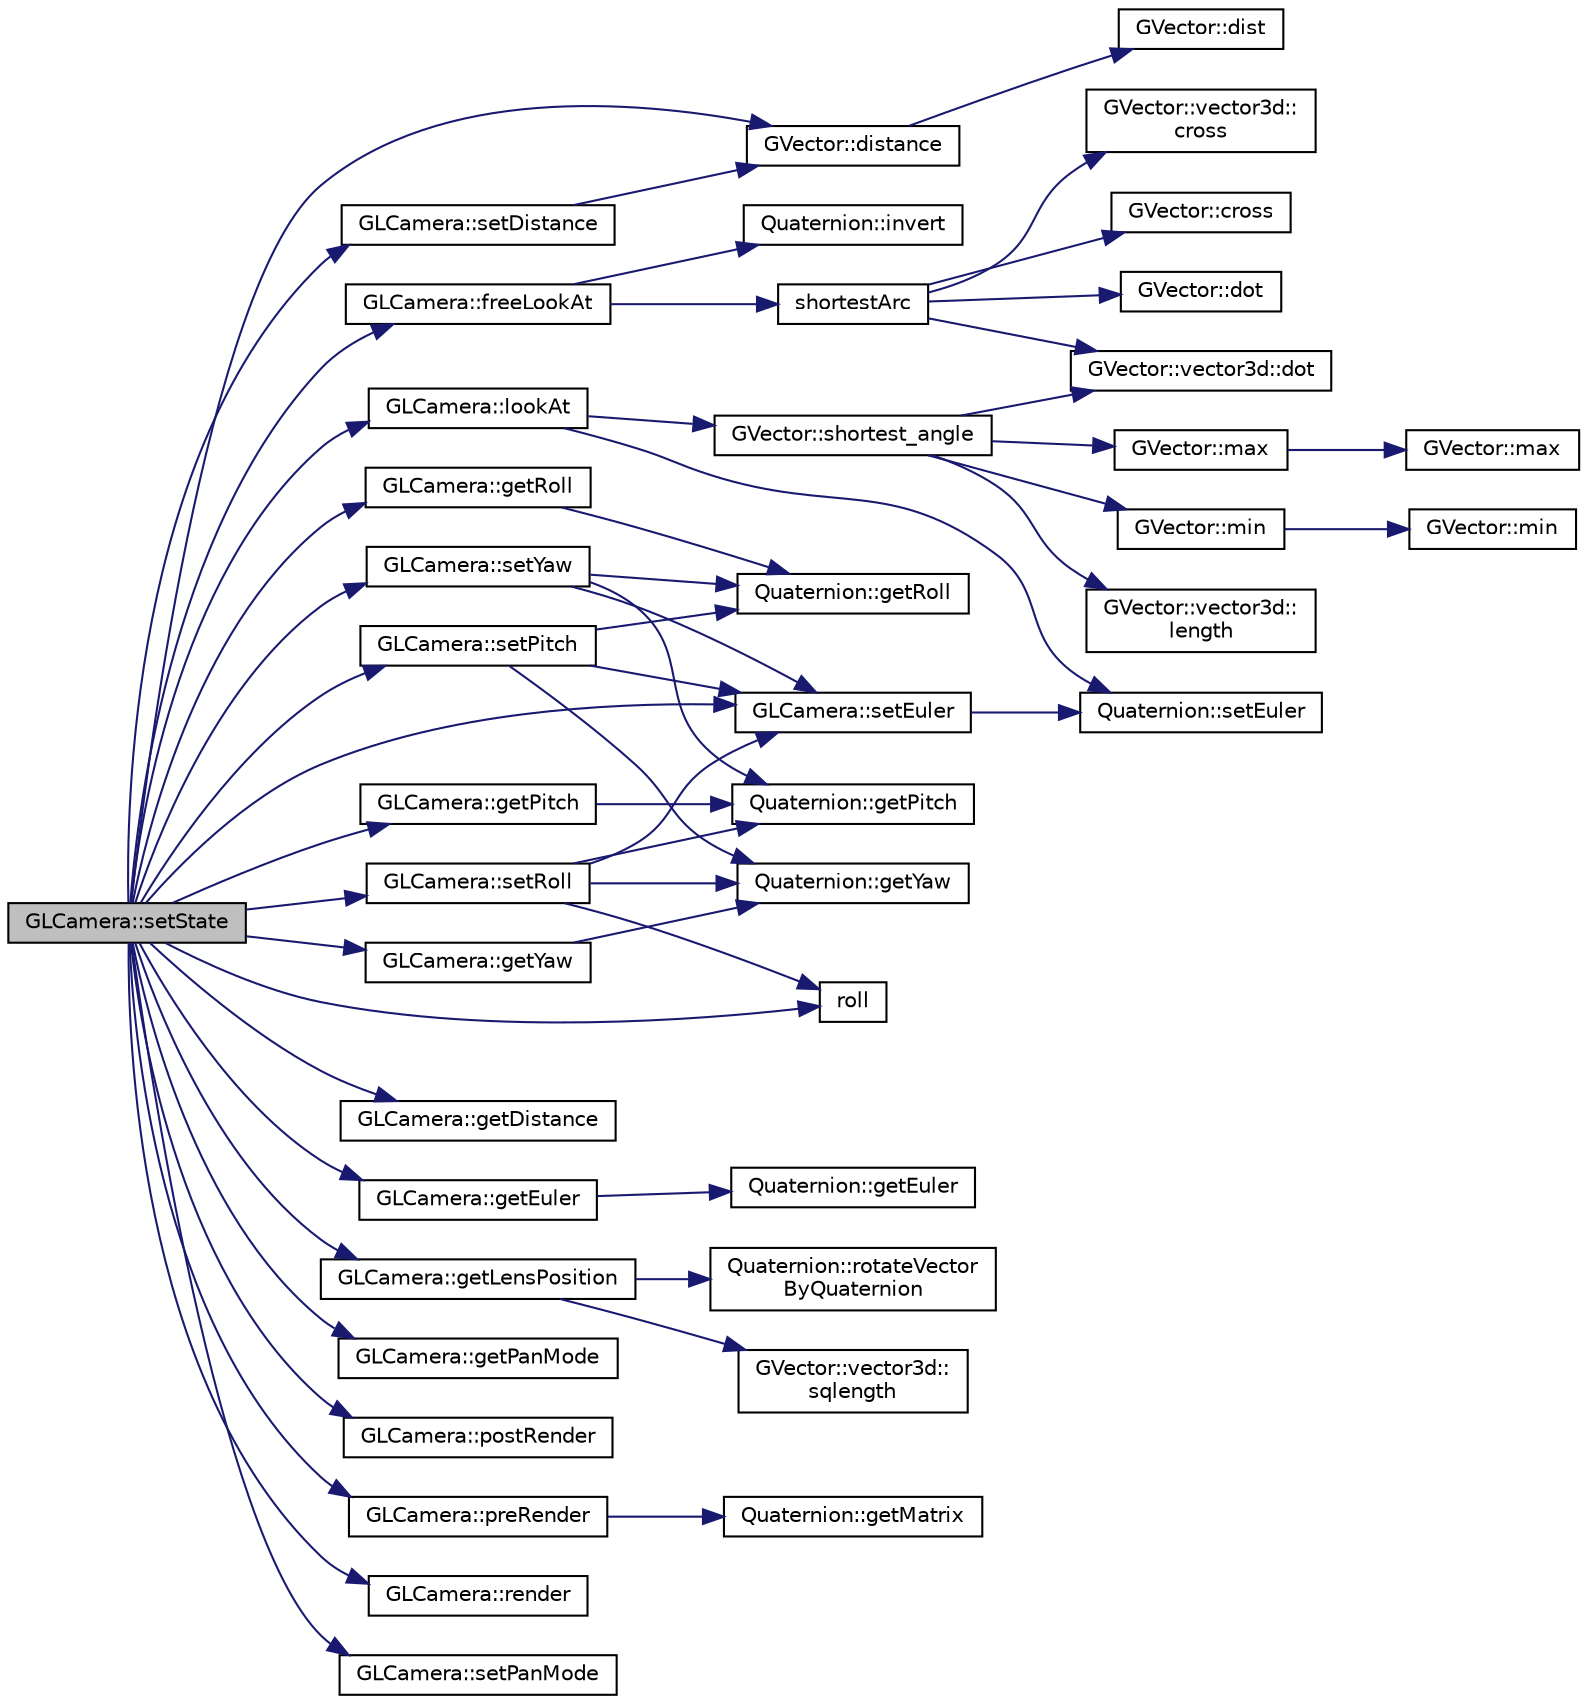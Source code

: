 digraph "GLCamera::setState"
{
 // INTERACTIVE_SVG=YES
  edge [fontname="Helvetica",fontsize="10",labelfontname="Helvetica",labelfontsize="10"];
  node [fontname="Helvetica",fontsize="10",shape=record];
  rankdir="LR";
  Node1 [label="GLCamera::setState",height=0.2,width=0.4,color="black", fillcolor="grey75", style="filled", fontcolor="black"];
  Node1 -> Node2 [color="midnightblue",fontsize="10",style="solid",fontname="Helvetica"];
  Node2 [label="GVector::distance",height=0.2,width=0.4,color="black", fillcolor="white", style="filled",URL="$d5/da9/namespace_g_vector.html#af5b98c588be57ac262e4d3b021f01bc3"];
  Node2 -> Node3 [color="midnightblue",fontsize="10",style="solid",fontname="Helvetica"];
  Node3 [label="GVector::dist",height=0.2,width=0.4,color="black", fillcolor="white", style="filled",URL="$d5/da9/namespace_g_vector.html#ab4c4f9f2d8f1f0fc9e71585f43c9df8f"];
  Node1 -> Node4 [color="midnightblue",fontsize="10",style="solid",fontname="Helvetica"];
  Node4 [label="GLCamera::freeLookAt",height=0.2,width=0.4,color="black", fillcolor="white", style="filled",URL="$da/d43/class_g_l_camera.html#a2b57c609d29c2241ee764bc2fe05e06a"];
  Node4 -> Node5 [color="midnightblue",fontsize="10",style="solid",fontname="Helvetica"];
  Node5 [label="Quaternion::invert",height=0.2,width=0.4,color="black", fillcolor="white", style="filled",URL="$dc/de3/class_quaternion.html#a3576d214879afac95cbd9adbfb89be75"];
  Node4 -> Node6 [color="midnightblue",fontsize="10",style="solid",fontname="Helvetica"];
  Node6 [label="shortestArc",height=0.2,width=0.4,color="black", fillcolor="white", style="filled",URL="$da/d07/quaternion_8h.html#a9985d0e04e33dd3f4f502a30bd5da28b"];
  Node6 -> Node7 [color="midnightblue",fontsize="10",style="solid",fontname="Helvetica"];
  Node7 [label="GVector::vector3d::\lcross",height=0.2,width=0.4,color="black", fillcolor="white", style="filled",URL="$d7/db8/class_g_vector_1_1vector3d.html#a50817bc365356657fb41028c056bc5a0"];
  Node6 -> Node8 [color="midnightblue",fontsize="10",style="solid",fontname="Helvetica"];
  Node8 [label="GVector::cross",height=0.2,width=0.4,color="black", fillcolor="white", style="filled",URL="$d5/da9/namespace_g_vector.html#a139c7095b744ff56295f42aa8e288f4c"];
  Node6 -> Node9 [color="midnightblue",fontsize="10",style="solid",fontname="Helvetica"];
  Node9 [label="GVector::vector3d::dot",height=0.2,width=0.4,color="black", fillcolor="white", style="filled",URL="$d7/db8/class_g_vector_1_1vector3d.html#af9ba531c9d36ca2e0dc80065bd19b9da"];
  Node6 -> Node10 [color="midnightblue",fontsize="10",style="solid",fontname="Helvetica"];
  Node10 [label="GVector::dot",height=0.2,width=0.4,color="black", fillcolor="white", style="filled",URL="$d5/da9/namespace_g_vector.html#ada9b819d8266fe34bfb13b480a9a3107"];
  Node1 -> Node11 [color="midnightblue",fontsize="10",style="solid",fontname="Helvetica"];
  Node11 [label="GLCamera::getDistance",height=0.2,width=0.4,color="black", fillcolor="white", style="filled",URL="$da/d43/class_g_l_camera.html#ae3f8c9c7ef1674e89df41faa14b538c9"];
  Node1 -> Node12 [color="midnightblue",fontsize="10",style="solid",fontname="Helvetica"];
  Node12 [label="GLCamera::getEuler",height=0.2,width=0.4,color="black", fillcolor="white", style="filled",URL="$da/d43/class_g_l_camera.html#adf1a6977784a1cca13d9ae7ef0fa5c93"];
  Node12 -> Node13 [color="midnightblue",fontsize="10",style="solid",fontname="Helvetica"];
  Node13 [label="Quaternion::getEuler",height=0.2,width=0.4,color="black", fillcolor="white", style="filled",URL="$dc/de3/class_quaternion.html#afdc1df5e1a9ed3c6c98060cc119078c5"];
  Node1 -> Node14 [color="midnightblue",fontsize="10",style="solid",fontname="Helvetica"];
  Node14 [label="GLCamera::getLensPosition",height=0.2,width=0.4,color="black", fillcolor="white", style="filled",URL="$da/d43/class_g_l_camera.html#ab8928cc82781f0155d95673e242ea53d"];
  Node14 -> Node15 [color="midnightblue",fontsize="10",style="solid",fontname="Helvetica"];
  Node15 [label="Quaternion::rotateVector\lByQuaternion",height=0.2,width=0.4,color="black", fillcolor="white", style="filled",URL="$dc/de3/class_quaternion.html#ad8066194132551d2c8e8a71096b0d1db"];
  Node14 -> Node16 [color="midnightblue",fontsize="10",style="solid",fontname="Helvetica"];
  Node16 [label="GVector::vector3d::\lsqlength",height=0.2,width=0.4,color="black", fillcolor="white", style="filled",URL="$d7/db8/class_g_vector_1_1vector3d.html#a18ef9cbd0eec9a0dde73bddf94a4f69d"];
  Node1 -> Node17 [color="midnightblue",fontsize="10",style="solid",fontname="Helvetica"];
  Node17 [label="GLCamera::getPanMode",height=0.2,width=0.4,color="black", fillcolor="white", style="filled",URL="$da/d43/class_g_l_camera.html#a5454c4cb97f707dc469054039734b0f2"];
  Node1 -> Node18 [color="midnightblue",fontsize="10",style="solid",fontname="Helvetica"];
  Node18 [label="GLCamera::getPitch",height=0.2,width=0.4,color="black", fillcolor="white", style="filled",URL="$da/d43/class_g_l_camera.html#aaec369a47901c2e95c0545372381d6b5"];
  Node18 -> Node19 [color="midnightblue",fontsize="10",style="solid",fontname="Helvetica"];
  Node19 [label="Quaternion::getPitch",height=0.2,width=0.4,color="black", fillcolor="white", style="filled",URL="$dc/de3/class_quaternion.html#a1cb9a10643c8b4af400a063d0eba3136"];
  Node1 -> Node20 [color="midnightblue",fontsize="10",style="solid",fontname="Helvetica"];
  Node20 [label="GLCamera::getRoll",height=0.2,width=0.4,color="black", fillcolor="white", style="filled",URL="$da/d43/class_g_l_camera.html#a70f35a94a61bfce5ed72170ccc9fbab6"];
  Node20 -> Node21 [color="midnightblue",fontsize="10",style="solid",fontname="Helvetica"];
  Node21 [label="Quaternion::getRoll",height=0.2,width=0.4,color="black", fillcolor="white", style="filled",URL="$dc/de3/class_quaternion.html#a734051f0af2830e950099169a117f63f"];
  Node1 -> Node22 [color="midnightblue",fontsize="10",style="solid",fontname="Helvetica"];
  Node22 [label="GLCamera::getYaw",height=0.2,width=0.4,color="black", fillcolor="white", style="filled",URL="$da/d43/class_g_l_camera.html#ab37ecc614972bee94b291ec0c2fc9185"];
  Node22 -> Node23 [color="midnightblue",fontsize="10",style="solid",fontname="Helvetica"];
  Node23 [label="Quaternion::getYaw",height=0.2,width=0.4,color="black", fillcolor="white", style="filled",URL="$dc/de3/class_quaternion.html#a4fc2f078f4b34d355bb9f06665e7b1cb"];
  Node1 -> Node24 [color="midnightblue",fontsize="10",style="solid",fontname="Helvetica"];
  Node24 [label="GLCamera::lookAt",height=0.2,width=0.4,color="black", fillcolor="white", style="filled",URL="$da/d43/class_g_l_camera.html#ac3b34c8cc66811a43b8cfb01e0ad1891"];
  Node24 -> Node25 [color="midnightblue",fontsize="10",style="solid",fontname="Helvetica"];
  Node25 [label="Quaternion::setEuler",height=0.2,width=0.4,color="black", fillcolor="white", style="filled",URL="$dc/de3/class_quaternion.html#a4d02d6e6497a0d8c8c72c8733c52ed33"];
  Node24 -> Node26 [color="midnightblue",fontsize="10",style="solid",fontname="Helvetica"];
  Node26 [label="GVector::shortest_angle",height=0.2,width=0.4,color="black", fillcolor="white", style="filled",URL="$d5/da9/namespace_g_vector.html#ae4a807e9dc2a416644ea302a70ed29ab"];
  Node26 -> Node27 [color="midnightblue",fontsize="10",style="solid",fontname="Helvetica"];
  Node27 [label="GVector::max",height=0.2,width=0.4,color="black", fillcolor="white", style="filled",URL="$d5/da9/namespace_g_vector.html#a114727fb21b993496f39d5412acde8eb"];
  Node27 -> Node28 [color="midnightblue",fontsize="10",style="solid",fontname="Helvetica"];
  Node28 [label="GVector::max",height=0.2,width=0.4,color="black", fillcolor="white", style="filled",URL="$d5/da9/namespace_g_vector.html#a1223529a5f19606fa1f0bb39404a9ec3"];
  Node26 -> Node29 [color="midnightblue",fontsize="10",style="solid",fontname="Helvetica"];
  Node29 [label="GVector::min",height=0.2,width=0.4,color="black", fillcolor="white", style="filled",URL="$d5/da9/namespace_g_vector.html#a32aee6e7f3233302356a035de09300ae"];
  Node29 -> Node30 [color="midnightblue",fontsize="10",style="solid",fontname="Helvetica"];
  Node30 [label="GVector::min",height=0.2,width=0.4,color="black", fillcolor="white", style="filled",URL="$d5/da9/namespace_g_vector.html#a79b77964e0a1ea74cc1ca2048991fb73"];
  Node26 -> Node9 [color="midnightblue",fontsize="10",style="solid",fontname="Helvetica"];
  Node26 -> Node31 [color="midnightblue",fontsize="10",style="solid",fontname="Helvetica"];
  Node31 [label="GVector::vector3d::\llength",height=0.2,width=0.4,color="black", fillcolor="white", style="filled",URL="$d7/db8/class_g_vector_1_1vector3d.html#ac515c7de87f98e36d38036e42c968a82"];
  Node1 -> Node32 [color="midnightblue",fontsize="10",style="solid",fontname="Helvetica"];
  Node32 [label="GLCamera::postRender",height=0.2,width=0.4,color="black", fillcolor="white", style="filled",URL="$da/d43/class_g_l_camera.html#a63601ddf63c229e58f1ea437c38efc03"];
  Node1 -> Node33 [color="midnightblue",fontsize="10",style="solid",fontname="Helvetica"];
  Node33 [label="GLCamera::preRender",height=0.2,width=0.4,color="black", fillcolor="white", style="filled",URL="$da/d43/class_g_l_camera.html#a4990662d907ae11deab7a50fd9789237"];
  Node33 -> Node34 [color="midnightblue",fontsize="10",style="solid",fontname="Helvetica"];
  Node34 [label="Quaternion::getMatrix",height=0.2,width=0.4,color="black", fillcolor="white", style="filled",URL="$dc/de3/class_quaternion.html#a6f4040a07a8c4b1434ff9e90314c67dd"];
  Node1 -> Node35 [color="midnightblue",fontsize="10",style="solid",fontname="Helvetica"];
  Node35 [label="GLCamera::render",height=0.2,width=0.4,color="black", fillcolor="white", style="filled",URL="$da/d43/class_g_l_camera.html#a23734ccf4e8be643e3c6b7bc3d2626c8"];
  Node1 -> Node36 [color="midnightblue",fontsize="10",style="solid",fontname="Helvetica"];
  Node36 [label="roll",height=0.2,width=0.4,color="black", fillcolor="white", style="filled",URL="$d5/d1a/vis__util_8h.html#add476cf6bb4b042555c77badc91abf32"];
  Node1 -> Node37 [color="midnightblue",fontsize="10",style="solid",fontname="Helvetica"];
  Node37 [label="GLCamera::setDistance",height=0.2,width=0.4,color="black", fillcolor="white", style="filled",URL="$da/d43/class_g_l_camera.html#a5e5fef419320e3b30dcfec46cccb27bf"];
  Node37 -> Node2 [color="midnightblue",fontsize="10",style="solid",fontname="Helvetica"];
  Node1 -> Node38 [color="midnightblue",fontsize="10",style="solid",fontname="Helvetica"];
  Node38 [label="GLCamera::setEuler",height=0.2,width=0.4,color="black", fillcolor="white", style="filled",URL="$da/d43/class_g_l_camera.html#ac4126632f52eeaa7d3df8f69d4f2daf7"];
  Node38 -> Node25 [color="midnightblue",fontsize="10",style="solid",fontname="Helvetica"];
  Node1 -> Node39 [color="midnightblue",fontsize="10",style="solid",fontname="Helvetica"];
  Node39 [label="GLCamera::setPanMode",height=0.2,width=0.4,color="black", fillcolor="white", style="filled",URL="$da/d43/class_g_l_camera.html#a11104e91c7c556c7746de25f90c491e5"];
  Node1 -> Node40 [color="midnightblue",fontsize="10",style="solid",fontname="Helvetica"];
  Node40 [label="GLCamera::setPitch",height=0.2,width=0.4,color="black", fillcolor="white", style="filled",URL="$da/d43/class_g_l_camera.html#aac5379d09fa741415a7f648ca1376aa6"];
  Node40 -> Node21 [color="midnightblue",fontsize="10",style="solid",fontname="Helvetica"];
  Node40 -> Node23 [color="midnightblue",fontsize="10",style="solid",fontname="Helvetica"];
  Node40 -> Node38 [color="midnightblue",fontsize="10",style="solid",fontname="Helvetica"];
  Node1 -> Node41 [color="midnightblue",fontsize="10",style="solid",fontname="Helvetica"];
  Node41 [label="GLCamera::setRoll",height=0.2,width=0.4,color="black", fillcolor="white", style="filled",URL="$da/d43/class_g_l_camera.html#a2a094e900ccb1e24173953e450289c32"];
  Node41 -> Node19 [color="midnightblue",fontsize="10",style="solid",fontname="Helvetica"];
  Node41 -> Node23 [color="midnightblue",fontsize="10",style="solid",fontname="Helvetica"];
  Node41 -> Node36 [color="midnightblue",fontsize="10",style="solid",fontname="Helvetica"];
  Node41 -> Node38 [color="midnightblue",fontsize="10",style="solid",fontname="Helvetica"];
  Node1 -> Node42 [color="midnightblue",fontsize="10",style="solid",fontname="Helvetica"];
  Node42 [label="GLCamera::setYaw",height=0.2,width=0.4,color="black", fillcolor="white", style="filled",URL="$da/d43/class_g_l_camera.html#ad95044de6b2eae28dd2bdcc223f38219"];
  Node42 -> Node38 [color="midnightblue",fontsize="10",style="solid",fontname="Helvetica"];
  Node42 -> Node19 [color="midnightblue",fontsize="10",style="solid",fontname="Helvetica"];
  Node42 -> Node21 [color="midnightblue",fontsize="10",style="solid",fontname="Helvetica"];
}
